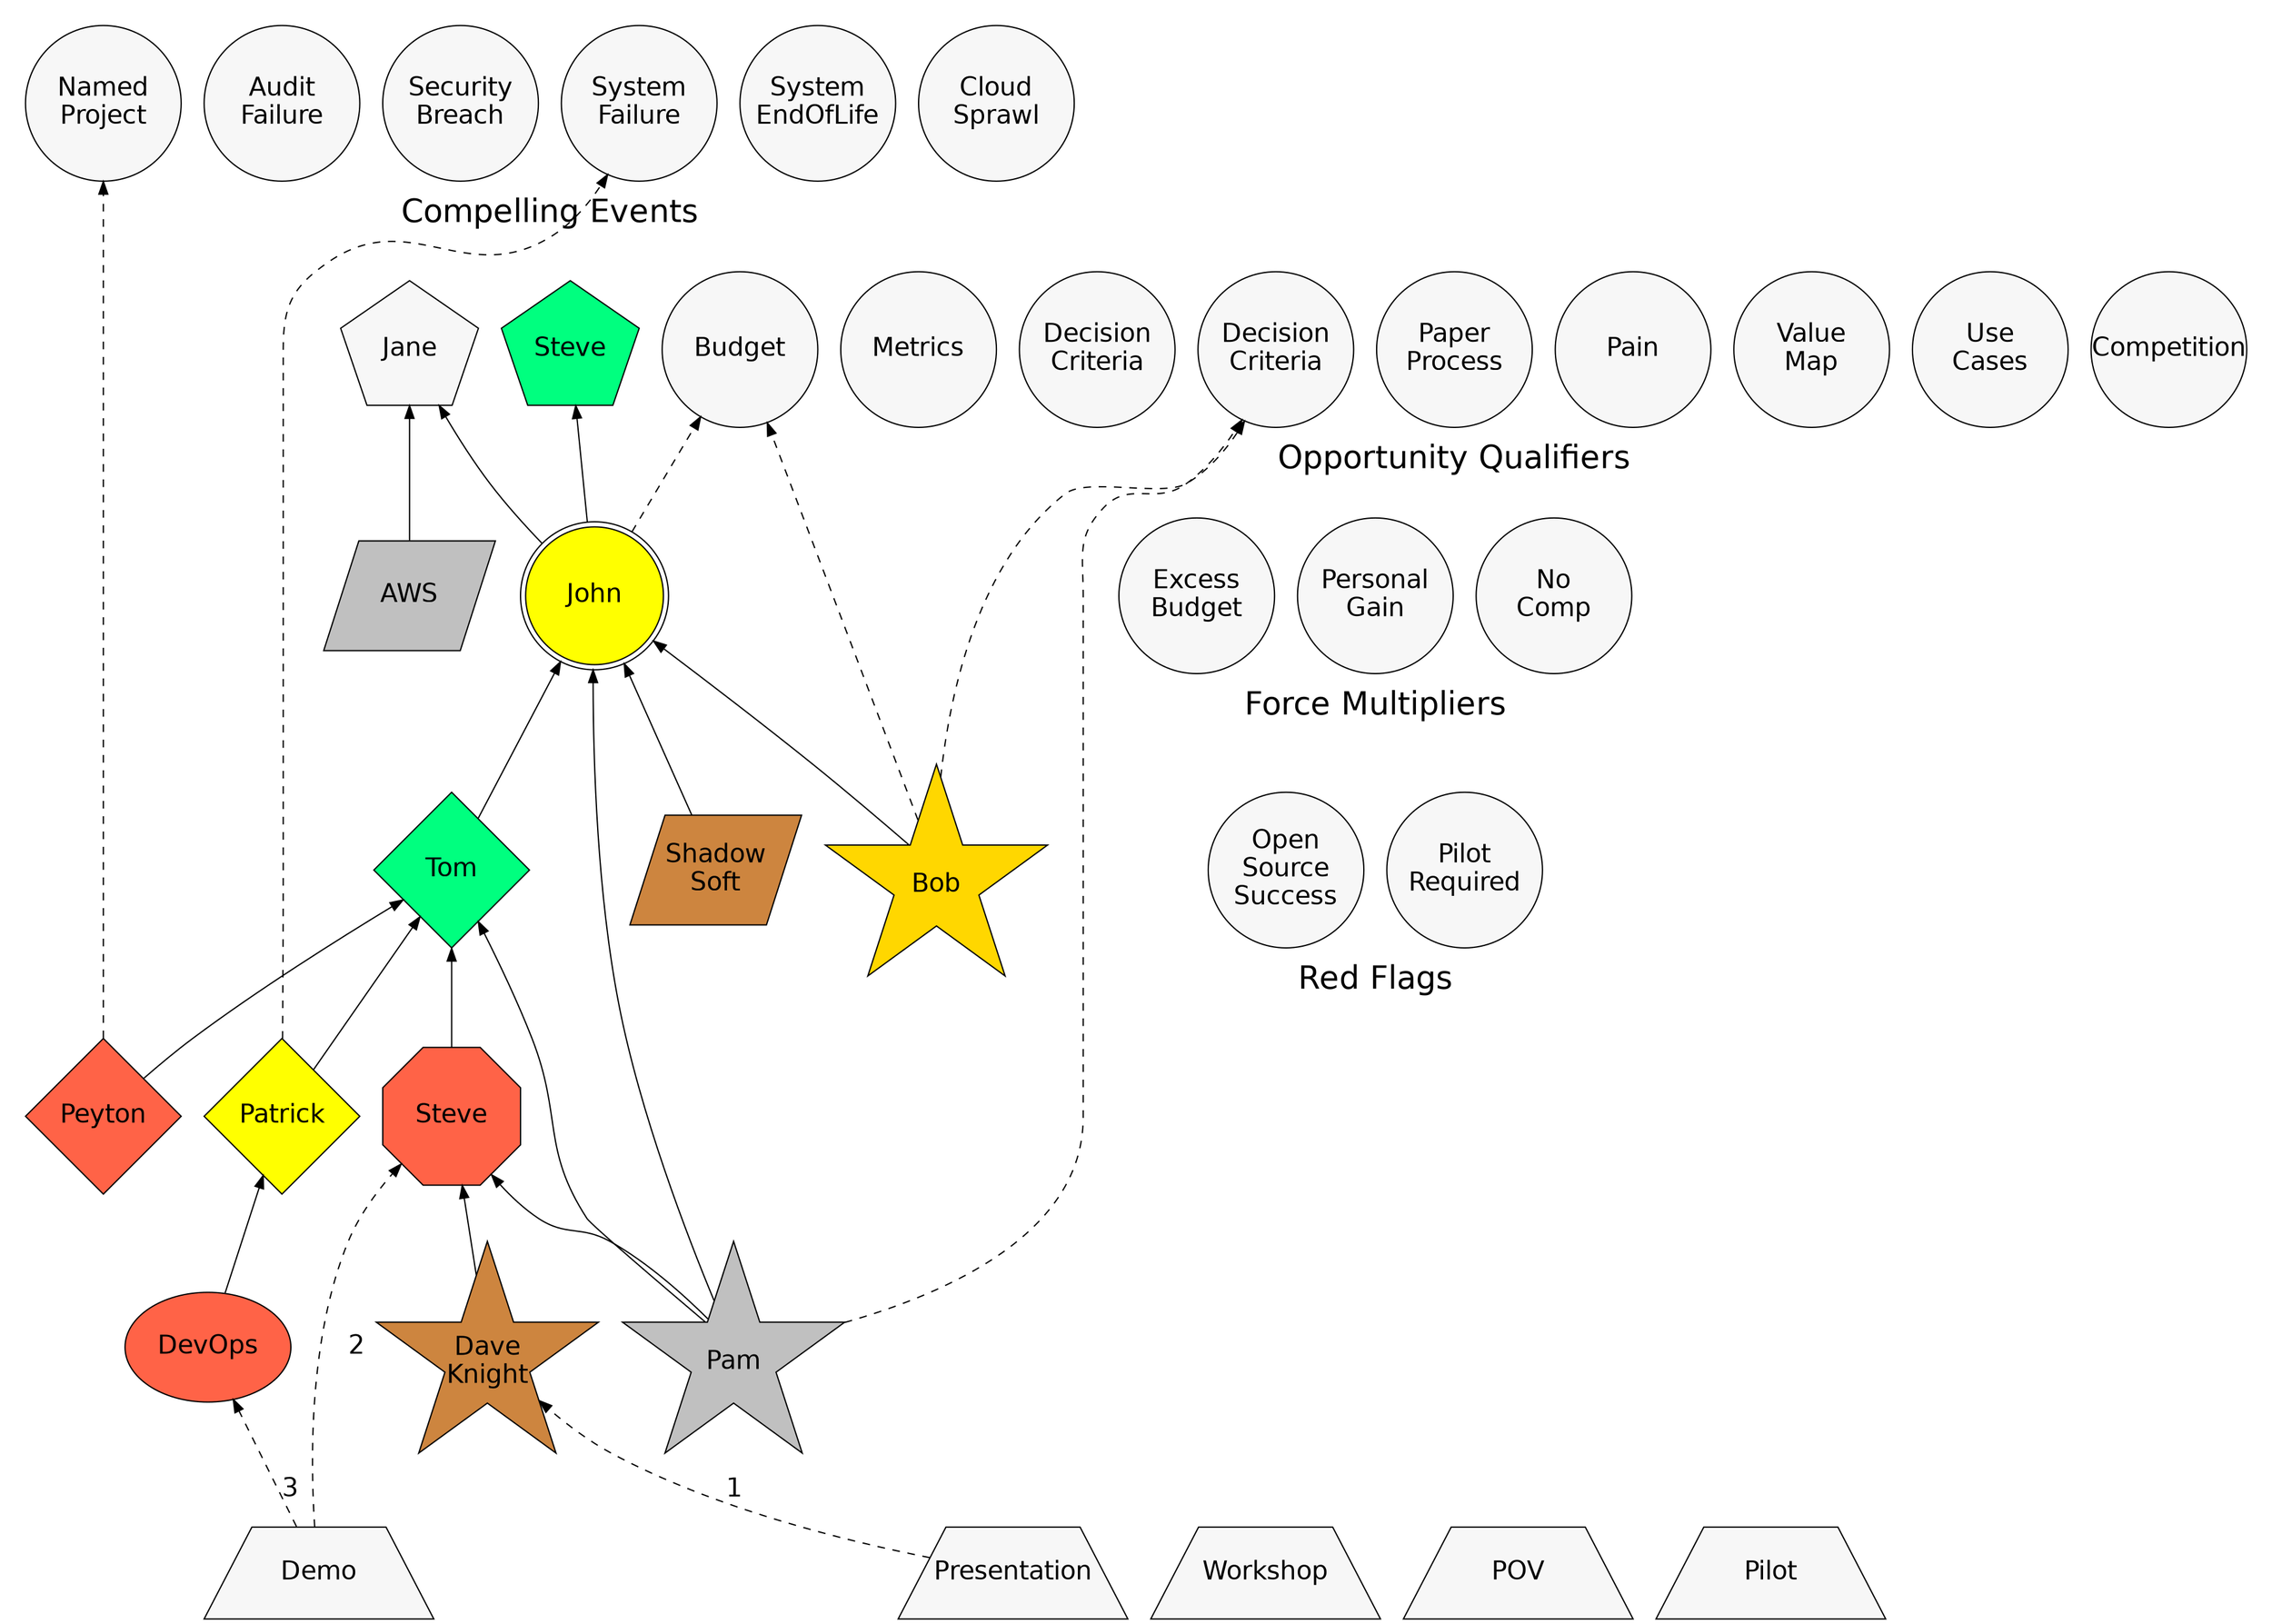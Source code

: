 digraph opportunity {

// 
// Opportunity as Code (OaC)
//
// Use this specification to document the current status of your sales opportunity.
// Only one product should be tracked in this file. 
// The AE is responsible for tracking all of the information that goes into 
// this file.
// The SE is responsible for updating this file, managing in Git, and generating 
// the "Opportunity Maps".
//
// This must be an acyclic graph, i.e. two people can't influence each other. 
// Leverage the company's org chart, although influencers don't need to report 
// to the individual they influence.
// 
// To generate a graphic of your Opportunity Map, execute the following 
// graphviz command:
//   dot -Tpng <name_of_this_file>.dot -o <account>_<op_name>[_renewal<X>].png   
//
// Add this file and push updates to -
//   https://github.com/MrDaveKnight/SouthStrategicOps.git 

// File Layout
//
// Top - the people and solutions (EDIT THIS SECTION)
// - Organization: all the individuals, teams and partners that may influence 
//   the sale
// - Solutions: the specific use cases being prescribed to the prospect/customer
// Middle -  STATIC CONFIGURATION data (only modify if necessary) 
// - Indicators: all of the sales opportunity status indicators - 
//   BANT, MEDDIC, etc... 
// - SE Activities: a list of available SE activities 
// - Rank Configuration: for graph formatting only 
// Bottom - the relationships (EDIT THIS SECTION)
// - Influence: Who is influencing who 
// - Intelligence: Who has provided information about the state of the opportunity
// - Activity: engagements between SEs and the organization
//  
//
// Identify all the individuals and partners that will influence the sale in 
// the "Organization" section. Identify what we are selling in the "Solutions"
// section. Identify all of the influence, intelligence and
// activity in the "Relationships" section.


// Global defaults
graph [rankdir=BT, fontname=Helvetica, fontsize=25, penwidth = 0]
node [style=filled, fillcolor="grey97", fixedsize=true, fontname=Helvetica, fontsize=20]
edge [fontname=Helvetica, fontsize=20]

//
// Organization 
// 

// Every person in the organization, except for champions and partners, 
// are color coded as follows, based on their perceived Net Promoter status 
// for the Hashicorp enterprise solution: 
//   Promoter  - springgreen 
//   Passive   - yellow1
//   Detractor - tomato (rotten tomato is more like it)
//   Unknown   - grey97
//
// Champions and partners are by definition Net Promoters. They are 
// color coded based on their ability to sell the Hashicorp enterprise 
// solutions independently, i.e. their ability to influence. 
//   Gold    - gold
//   Silver  - silver 
//   Bronze  - peru 
//   Unknown - grey97
//
// Bronze indicates a lack of sales accumen, drive or product knowledge.
// Silver indicates moderate sales accumen, drive or product knowledge.
// Gold indicates exceptional sales accumen, drive, product knowledge and 
// validated influence. 
// 

// Executives
node [shape=pentagon, width=1.5, height=1.5] 
// Colors:
//   Promoter  - springgreen 
//   Passive   - yellow1
//   Detractor - tomato
JaneSmith [label="Jane", fillcolor=grey97]
SteveP [label="Steve", fillcolor=springgreen]

// Buyers
node [shape=doublecircle, width=1.5, height=1.5]
// Colors:
//   Promoter  - springgreen 
//   Passive   - yellow1
//   Detractor - tomato 
JohnSmith [label="John", fillcolor=yellow1]

// Champions
node [shape=star, width=2.3, height=2.3]
// Colors:
//   Gold   - gold
//   Silver - silver 
//   Bronze - peru 
BobSmith [label="\nBob", fillcolor=gold]
PamSmith [label="\nPam", fillcolor=silver]
DaveKnight [label="\nDave\nKnight", fillcolor=peru]

// Tech Leaders
node [shape=octagon, width=1.5, height=1.5]
// Colors:
//   Promoter  - springgreen 
//   Passive   - yellow1
//   Detractor - tomato
SteveSuiter [label="Steve", fillcolor=tomato]

// Managers 
node [shape=diamond, width=1.7, height=1.7]
// Colors:
//   Promoter  - springgreen 
//   Passive   - yellow1
//   Detractor - tomato
TomBrady [label="Tom", fillcolor=springgreen]
PatMahomes [label="Patrick", fillcolor=yellow1]
PeytonManning [label="Peyton", fillcolor=tomato]

// Practioner Teams
node [shape=oval, width=1.8, height=1.2]
// Colors:
//   Promoter  - springgreen 
//   Passive   - yellow1
//   Detractor - tomato
DevOps [label="DevOps", fillcolor=tomato]

// Partners
node [shape=parallelogram, width=1.8, height=1.2]
// Colors:
//   Gold   - gold
//   Silver - silver 
//   Bronze - peru 
AWS [label="AWS", fillcolor=silver]
ShadowSoft [label="Shadow\nSoft", fillcolor=peru]

//
// Indicators 
//

// Colors:
//    For all sales indicators other than red flags:
//    True: deepskyblue 
//    False: grey97 
//    For red flags:
//    True: tomato 
//    False: grey97 
  

subgraph cluster_advantages {
  // Colors: deepskyblue, grey97 
  label = "Force Multipliers"
  node [shape=circle, width=1.7, height=1.7]

  NoComp [label="No\nComp"]       // No external competition or RFP
  PersonalGain [label="Personal\nGain"] // Seeking career advancement, or trying to save job 
  ExcessBudget [label="Excess\nBudget"] // Use it or lose it

  {rank=same PersonalGain NoComp ExcessBudget}
}

subgraph cluster_redflags {
  // Colors: tomato, grey97 
  label = "Red Flags"
  node [shape=circle, width=1.7, height=1.7]

  OnPrem [label="Pilot\nRequired"] 
  OSS [label="Open\nSource\nSuccess"] 

  {rank=same "OSS" "OnPrem"}
}


subgraph cluster_tablestakes {
  // Colors: deepskyblue, grey97 
  label = "Opportunity Qualifiers"
  node [shape=circle, width=1.7, height=1.7]

  // BanT and MeDDPICc
  // The "a" are the Exec and Buyer nodes
  // The "n" is the UseCases node
  // The "e" is the Buyer node
  // The "c" is the Champion node
  Competition [fillcolor=grey97] // The "C"

  // Big Deal Review
  UseCases [label="Use\nCases"] // business outcomes
  ValueMap [label="Value\nMap"] // key enterprise features to business outcomes

  // Back to BanT and MeDDPICc
  Pain [fillcolor=grey97] // The "I"
  PaperProcess [label="Paper\nProcess"] // The "P"
  DecisionProcess [label="Decision\nCriteria"] // The "T" and a "D"
  DecisionCriteria [label="Decision\nCriteria"] // The other "D"
  Metrics  // The "M", how we could calculate an ROI
  Budget   // The "B"


  {rank=same Budget Metrics DecisionCriteria DecisionProcess PaperProcess Pain Competition UseCases ValueMap}


}

subgraph cluster_needs {
  // Colors: deepskyblue, grey97 
  label = "Compelling Events"
  node [shape=circle, width=1.7, height=1.7]

  // Business Drivers  BANT needs / MEDDIC pain
  CloudSprawl [label="Cloud\nSprawl"] 
  SystemEndOfLife [label="System\nEndOfLife"] 
  SystemFailure [label="System\nFailure"]
  SecurityBreach [label="Security\nBreach"]
  AuditFailure [label="Audit\nFailure"]
  NamedProject [label="Named\nProject"] // This means there is a planned business initiative

  {rank=same "NamedProject" "AuditFailure" "SystemFailure" "SecurityBreach" "CloudSprawl" "SystemEndOfLife"}
}





//
// SE Activities 
//

subgraph se_activities {
  label = "SE Activities"
  node [shape=trapezium, width=2.5, height=1.0]

  Presentation [label="Presentation"] 
  Demo [label="Demo"] 
  Workshop [label="Workshop"] 
  POV [label="POV"] 
  Pilot [label="Pilot"] 
  {rank=same Presentation Demo Workshop POV Pilot} 
}


 
//
// Rank Configuration
// These edges are invisible. Pick first node in a rank, and 
// tie it to the first node in another rank to force a hierarchy
//

edge [style=invis]

// Rank 1 - Drivers/Needs/Pains
Budget -> NamedProject
// Rank 2 - Opportunity Requirements
PersonalGain -> Budget
// Rank 3 - Force Multipliers
OSS -> PersonalGain
// Rank 4 - Red flags
Presentation -> OSS 
// Rank 5:N - Org
// Rank N+1 - SE Activities



//
// Influence
//

edge [style=solid]

JohnSmith -> SteveP
JohnSmith -> JaneSmith
AWS -> JaneSmith
ShadowSoft -> JohnSmith

TomBrady -> JohnSmith
SteveSuiter -> TomBrady

PatMahomes -> TomBrady
PeytonManning -> TomBrady

DevOps -> PatMahomes

BobSmith -> JohnSmith
PamSmith -> JohnSmith
DaveKnight -> SteveSuiter
PamSmith -> SteveSuiter
PamSmith -> TomBrady



//
// Intelligence
//
edge [style=dashed]

PatMahomes -> SystemFailure
PeytonManning -> NamedProject
BobSmith -> DecisionProcess
BobSmith -> Budget 
JohnSmith -> Budget

PamSmith -> DecisionProcess



//
// Activity 
//
edge [style=dashed]

Presentation -> DaveKnight [label="1"] 
Demo -> SteveSuiter [label="2"]
Demo -> DevOps [label="3"]

}
